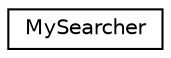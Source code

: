 digraph "Graphical Class Hierarchy"
{
  edge [fontname="Helvetica",fontsize="10",labelfontname="Helvetica",labelfontsize="10"];
  node [fontname="Helvetica",fontsize="10",shape=record];
  rankdir="LR";
  Node0 [label="MySearcher",height=0.2,width=0.4,color="black", fillcolor="white", style="filled",URL="$struct_my_searcher.html"];
}
